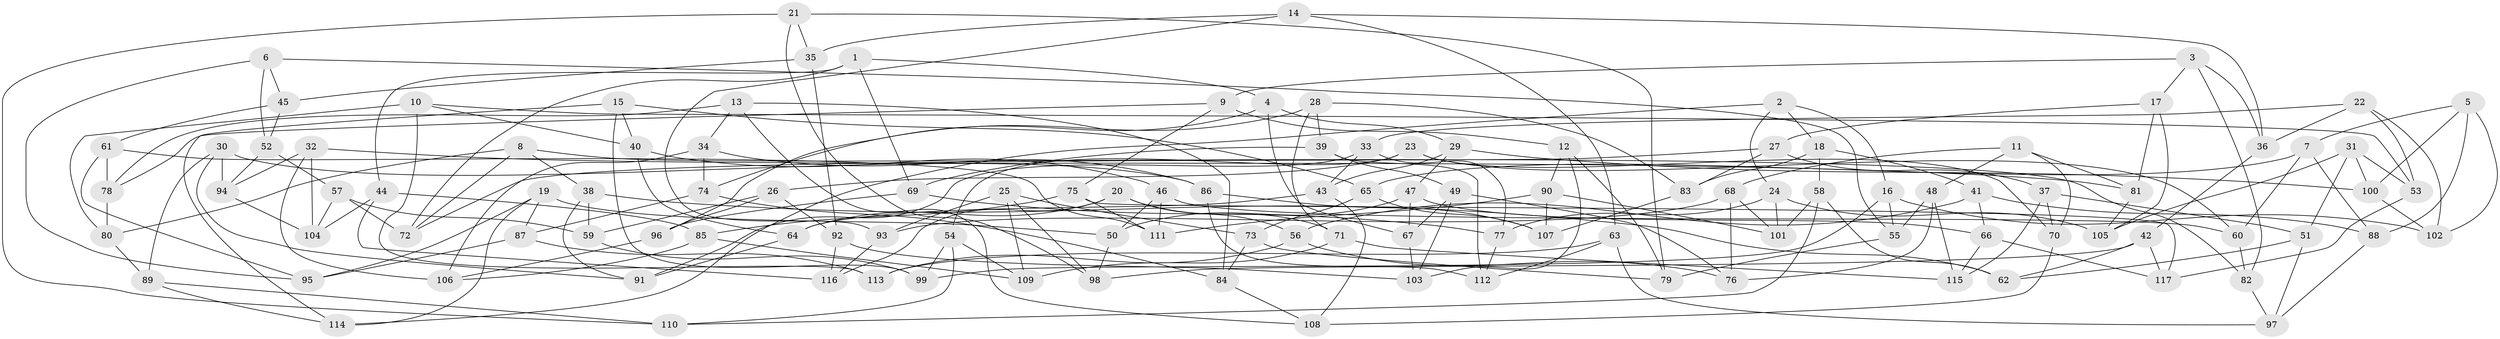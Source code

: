 // Generated by graph-tools (version 1.1) at 2025/11/02/27/25 16:11:49]
// undirected, 117 vertices, 234 edges
graph export_dot {
graph [start="1"]
  node [color=gray90,style=filled];
  1;
  2;
  3;
  4;
  5;
  6;
  7;
  8;
  9;
  10;
  11;
  12;
  13;
  14;
  15;
  16;
  17;
  18;
  19;
  20;
  21;
  22;
  23;
  24;
  25;
  26;
  27;
  28;
  29;
  30;
  31;
  32;
  33;
  34;
  35;
  36;
  37;
  38;
  39;
  40;
  41;
  42;
  43;
  44;
  45;
  46;
  47;
  48;
  49;
  50;
  51;
  52;
  53;
  54;
  55;
  56;
  57;
  58;
  59;
  60;
  61;
  62;
  63;
  64;
  65;
  66;
  67;
  68;
  69;
  70;
  71;
  72;
  73;
  74;
  75;
  76;
  77;
  78;
  79;
  80;
  81;
  82;
  83;
  84;
  85;
  86;
  87;
  88;
  89;
  90;
  91;
  92;
  93;
  94;
  95;
  96;
  97;
  98;
  99;
  100;
  101;
  102;
  103;
  104;
  105;
  106;
  107;
  108;
  109;
  110;
  111;
  112;
  113;
  114;
  115;
  116;
  117;
  1 -- 69;
  1 -- 4;
  1 -- 72;
  1 -- 44;
  2 -- 16;
  2 -- 18;
  2 -- 114;
  2 -- 24;
  3 -- 36;
  3 -- 9;
  3 -- 82;
  3 -- 17;
  4 -- 67;
  4 -- 96;
  4 -- 29;
  5 -- 7;
  5 -- 102;
  5 -- 88;
  5 -- 100;
  6 -- 95;
  6 -- 45;
  6 -- 55;
  6 -- 52;
  7 -- 88;
  7 -- 65;
  7 -- 60;
  8 -- 72;
  8 -- 80;
  8 -- 82;
  8 -- 38;
  9 -- 75;
  9 -- 12;
  9 -- 78;
  10 -- 80;
  10 -- 113;
  10 -- 40;
  10 -- 53;
  11 -- 70;
  11 -- 68;
  11 -- 48;
  11 -- 81;
  12 -- 90;
  12 -- 103;
  12 -- 79;
  13 -- 108;
  13 -- 84;
  13 -- 34;
  13 -- 78;
  14 -- 36;
  14 -- 35;
  14 -- 93;
  14 -- 63;
  15 -- 114;
  15 -- 99;
  15 -- 40;
  15 -- 65;
  16 -- 55;
  16 -- 102;
  16 -- 99;
  17 -- 27;
  17 -- 81;
  17 -- 105;
  18 -- 58;
  18 -- 83;
  18 -- 41;
  19 -- 95;
  19 -- 87;
  19 -- 50;
  19 -- 114;
  20 -- 56;
  20 -- 71;
  20 -- 64;
  20 -- 116;
  21 -- 110;
  21 -- 35;
  21 -- 98;
  21 -- 79;
  22 -- 102;
  22 -- 53;
  22 -- 36;
  22 -- 33;
  23 -- 54;
  23 -- 70;
  23 -- 26;
  23 -- 60;
  24 -- 101;
  24 -- 77;
  24 -- 105;
  25 -- 73;
  25 -- 93;
  25 -- 98;
  25 -- 109;
  26 -- 92;
  26 -- 59;
  26 -- 96;
  27 -- 83;
  27 -- 37;
  27 -- 72;
  28 -- 71;
  28 -- 39;
  28 -- 83;
  28 -- 74;
  29 -- 43;
  29 -- 100;
  29 -- 47;
  30 -- 86;
  30 -- 94;
  30 -- 91;
  30 -- 89;
  31 -- 53;
  31 -- 105;
  31 -- 51;
  31 -- 100;
  32 -- 94;
  32 -- 81;
  32 -- 104;
  32 -- 106;
  33 -- 43;
  33 -- 77;
  33 -- 91;
  34 -- 106;
  34 -- 86;
  34 -- 74;
  35 -- 92;
  35 -- 45;
  36 -- 42;
  37 -- 51;
  37 -- 115;
  37 -- 70;
  38 -- 91;
  38 -- 59;
  38 -- 62;
  39 -- 112;
  39 -- 49;
  39 -- 69;
  40 -- 46;
  40 -- 64;
  41 -- 88;
  41 -- 56;
  41 -- 66;
  42 -- 98;
  42 -- 62;
  42 -- 117;
  43 -- 108;
  43 -- 64;
  44 -- 116;
  44 -- 85;
  44 -- 104;
  45 -- 52;
  45 -- 61;
  46 -- 60;
  46 -- 50;
  46 -- 111;
  47 -- 50;
  47 -- 66;
  47 -- 67;
  48 -- 55;
  48 -- 76;
  48 -- 115;
  49 -- 67;
  49 -- 103;
  49 -- 76;
  50 -- 98;
  51 -- 97;
  51 -- 62;
  52 -- 57;
  52 -- 94;
  53 -- 117;
  54 -- 109;
  54 -- 110;
  54 -- 99;
  55 -- 79;
  56 -- 76;
  56 -- 113;
  57 -- 59;
  57 -- 104;
  57 -- 72;
  58 -- 101;
  58 -- 110;
  58 -- 62;
  59 -- 99;
  60 -- 82;
  61 -- 78;
  61 -- 95;
  61 -- 111;
  63 -- 113;
  63 -- 112;
  63 -- 97;
  64 -- 91;
  65 -- 73;
  65 -- 107;
  66 -- 117;
  66 -- 115;
  67 -- 103;
  68 -- 76;
  68 -- 101;
  68 -- 93;
  69 -- 77;
  69 -- 96;
  70 -- 108;
  71 -- 109;
  71 -- 115;
  73 -- 79;
  73 -- 84;
  74 -- 84;
  74 -- 87;
  75 -- 111;
  75 -- 117;
  75 -- 85;
  77 -- 112;
  78 -- 80;
  80 -- 89;
  81 -- 105;
  82 -- 97;
  83 -- 107;
  84 -- 108;
  85 -- 106;
  85 -- 109;
  86 -- 112;
  86 -- 107;
  87 -- 95;
  87 -- 113;
  88 -- 97;
  89 -- 114;
  89 -- 110;
  90 -- 111;
  90 -- 101;
  90 -- 107;
  92 -- 116;
  92 -- 103;
  93 -- 116;
  94 -- 104;
  96 -- 106;
  100 -- 102;
}
